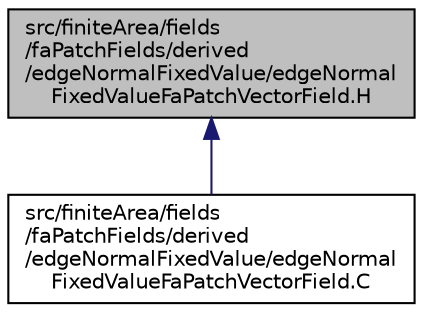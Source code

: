 digraph "src/finiteArea/fields/faPatchFields/derived/edgeNormalFixedValue/edgeNormalFixedValueFaPatchVectorField.H"
{
  bgcolor="transparent";
  edge [fontname="Helvetica",fontsize="10",labelfontname="Helvetica",labelfontsize="10"];
  node [fontname="Helvetica",fontsize="10",shape=record];
  Node1 [label="src/finiteArea/fields\l/faPatchFields/derived\l/edgeNormalFixedValue/edgeNormal\lFixedValueFaPatchVectorField.H",height=0.2,width=0.4,color="black", fillcolor="grey75", style="filled" fontcolor="black"];
  Node1 -> Node2 [dir="back",color="midnightblue",fontsize="10",style="solid",fontname="Helvetica"];
  Node2 [label="src/finiteArea/fields\l/faPatchFields/derived\l/edgeNormalFixedValue/edgeNormal\lFixedValueFaPatchVectorField.C",height=0.2,width=0.4,color="black",URL="$edgeNormalFixedValueFaPatchVectorField_8C.html"];
}
